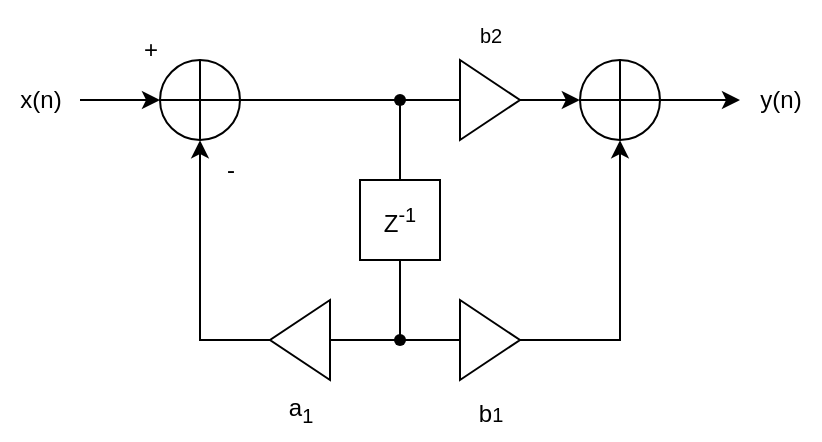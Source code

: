 <mxfile version="23.1.1" type="device">
  <diagram name="Page-1" id="n22aLvU1MC5eFE__yWjY">
    <mxGraphModel dx="512" dy="332" grid="1" gridSize="10" guides="1" tooltips="1" connect="1" arrows="1" fold="1" page="1" pageScale="1" pageWidth="827" pageHeight="1169" math="0" shadow="0">
      <root>
        <mxCell id="0" />
        <mxCell id="1" parent="0" />
        <mxCell id="nM12FVSYjnpfMN4F3j4S-1" value="x(n)" style="text;html=1;align=center;verticalAlign=middle;resizable=0;points=[];autosize=1;strokeColor=none;fillColor=none;" vertex="1" parent="1">
          <mxGeometry x="120" y="185" width="40" height="30" as="geometry" />
        </mxCell>
        <mxCell id="nM12FVSYjnpfMN4F3j4S-2" value="" style="endArrow=classic;html=1;rounded=0;" edge="1" parent="1">
          <mxGeometry width="50" height="50" relative="1" as="geometry">
            <mxPoint x="160" y="200" as="sourcePoint" />
            <mxPoint x="200" y="200" as="targetPoint" />
          </mxGeometry>
        </mxCell>
        <mxCell id="nM12FVSYjnpfMN4F3j4S-3" value="" style="verticalLabelPosition=bottom;verticalAlign=top;html=1;shape=mxgraph.flowchart.or;rotation=-135;" vertex="1" parent="1">
          <mxGeometry x="200" y="180" width="40" height="40" as="geometry" />
        </mxCell>
        <mxCell id="nM12FVSYjnpfMN4F3j4S-5" value="" style="endArrow=classic;html=1;rounded=0;entryX=0.145;entryY=0.145;entryDx=0;entryDy=0;entryPerimeter=0;" edge="1" parent="1" target="nM12FVSYjnpfMN4F3j4S-3">
          <mxGeometry width="50" height="50" relative="1" as="geometry">
            <mxPoint x="280" y="320" as="sourcePoint" />
            <mxPoint x="440" y="240" as="targetPoint" />
            <Array as="points">
              <mxPoint x="220" y="320" />
            </Array>
          </mxGeometry>
        </mxCell>
        <mxCell id="nM12FVSYjnpfMN4F3j4S-6" value="" style="triangle;whiteSpace=wrap;html=1;rotation=-180;" vertex="1" parent="1">
          <mxGeometry x="255" y="300" width="30" height="40" as="geometry" />
        </mxCell>
        <mxCell id="nM12FVSYjnpfMN4F3j4S-7" value="a&lt;sub&gt;1&lt;/sub&gt;" style="text;html=1;align=center;verticalAlign=middle;resizable=0;points=[];autosize=1;strokeColor=none;fillColor=none;" vertex="1" parent="1">
          <mxGeometry x="250" y="340" width="40" height="30" as="geometry" />
        </mxCell>
        <mxCell id="nM12FVSYjnpfMN4F3j4S-8" value="Z&lt;sup&gt;-1&lt;/sup&gt;" style="whiteSpace=wrap;html=1;aspect=fixed;" vertex="1" parent="1">
          <mxGeometry x="300" y="240" width="40" height="40" as="geometry" />
        </mxCell>
        <mxCell id="nM12FVSYjnpfMN4F3j4S-9" value="" style="triangle;whiteSpace=wrap;html=1;rotation=0;" vertex="1" parent="1">
          <mxGeometry x="350" y="180" width="30" height="40" as="geometry" />
        </mxCell>
        <mxCell id="nM12FVSYjnpfMN4F3j4S-10" value="" style="verticalLabelPosition=bottom;verticalAlign=top;html=1;shape=mxgraph.flowchart.or;rotation=-135;" vertex="1" parent="1">
          <mxGeometry x="410" y="180" width="40" height="40" as="geometry" />
        </mxCell>
        <mxCell id="nM12FVSYjnpfMN4F3j4S-11" value="" style="endArrow=classic;html=1;rounded=0;exitX=1;exitY=0.5;exitDx=0;exitDy=0;entryX=0.855;entryY=0.145;entryDx=0;entryDy=0;entryPerimeter=0;" edge="1" parent="1" source="nM12FVSYjnpfMN4F3j4S-9" target="nM12FVSYjnpfMN4F3j4S-10">
          <mxGeometry width="50" height="50" relative="1" as="geometry">
            <mxPoint x="290" y="290" as="sourcePoint" />
            <mxPoint x="340" y="240" as="targetPoint" />
          </mxGeometry>
        </mxCell>
        <mxCell id="nM12FVSYjnpfMN4F3j4S-12" value="" style="endArrow=classic;html=1;rounded=0;exitX=0.145;exitY=0.855;exitDx=0;exitDy=0;exitPerimeter=0;" edge="1" parent="1" source="nM12FVSYjnpfMN4F3j4S-10">
          <mxGeometry width="50" height="50" relative="1" as="geometry">
            <mxPoint x="280" y="290" as="sourcePoint" />
            <mxPoint x="490" y="200" as="targetPoint" />
          </mxGeometry>
        </mxCell>
        <mxCell id="nM12FVSYjnpfMN4F3j4S-13" value="y(n)" style="text;html=1;align=center;verticalAlign=middle;resizable=0;points=[];autosize=1;strokeColor=none;fillColor=none;" vertex="1" parent="1">
          <mxGeometry x="490" y="185" width="40" height="30" as="geometry" />
        </mxCell>
        <mxCell id="nM12FVSYjnpfMN4F3j4S-14" value="" style="endArrow=none;html=1;rounded=0;exitDx=0;exitDy=0;exitPerimeter=0;entryX=0;entryY=0.5;entryDx=0;entryDy=0;" edge="1" parent="1" source="nM12FVSYjnpfMN4F3j4S-20" target="nM12FVSYjnpfMN4F3j4S-9">
          <mxGeometry width="50" height="50" relative="1" as="geometry">
            <mxPoint x="340" y="290" as="sourcePoint" />
            <mxPoint x="390" y="240" as="targetPoint" />
          </mxGeometry>
        </mxCell>
        <mxCell id="nM12FVSYjnpfMN4F3j4S-15" value="" style="triangle;whiteSpace=wrap;html=1;rotation=0;" vertex="1" parent="1">
          <mxGeometry x="350" y="300" width="30" height="40" as="geometry" />
        </mxCell>
        <mxCell id="nM12FVSYjnpfMN4F3j4S-16" value="" style="endArrow=none;html=1;rounded=0;exitDx=0;exitDy=0;entryX=0;entryY=0.5;entryDx=0;entryDy=0;" edge="1" parent="1" source="nM12FVSYjnpfMN4F3j4S-17" target="nM12FVSYjnpfMN4F3j4S-15">
          <mxGeometry width="50" height="50" relative="1" as="geometry">
            <mxPoint x="270" y="280" as="sourcePoint" />
            <mxPoint x="320" y="230" as="targetPoint" />
          </mxGeometry>
        </mxCell>
        <mxCell id="nM12FVSYjnpfMN4F3j4S-19" value="" style="endArrow=none;html=1;rounded=0;exitX=0;exitY=0.5;exitDx=0;exitDy=0;entryDx=0;entryDy=0;" edge="1" parent="1" source="nM12FVSYjnpfMN4F3j4S-6" target="nM12FVSYjnpfMN4F3j4S-17">
          <mxGeometry width="50" height="50" relative="1" as="geometry">
            <mxPoint x="285" y="320" as="sourcePoint" />
            <mxPoint x="425" y="320" as="targetPoint" />
          </mxGeometry>
        </mxCell>
        <mxCell id="nM12FVSYjnpfMN4F3j4S-17" value="" style="shape=waypoint;sketch=0;size=6;pointerEvents=1;points=[];fillColor=default;resizable=0;rotatable=0;perimeter=centerPerimeter;snapToPoint=1;" vertex="1" parent="1">
          <mxGeometry x="310" y="310" width="20" height="20" as="geometry" />
        </mxCell>
        <mxCell id="nM12FVSYjnpfMN4F3j4S-21" value="" style="endArrow=none;html=1;rounded=0;exitX=0.145;exitY=0.855;exitDx=0;exitDy=0;exitPerimeter=0;entryDx=0;entryDy=0;" edge="1" parent="1" source="nM12FVSYjnpfMN4F3j4S-3" target="nM12FVSYjnpfMN4F3j4S-20">
          <mxGeometry width="50" height="50" relative="1" as="geometry">
            <mxPoint x="240" y="200" as="sourcePoint" />
            <mxPoint x="450" y="200" as="targetPoint" />
          </mxGeometry>
        </mxCell>
        <mxCell id="nM12FVSYjnpfMN4F3j4S-20" value="" style="shape=waypoint;sketch=0;size=6;pointerEvents=1;points=[];fillColor=default;resizable=0;rotatable=0;perimeter=centerPerimeter;snapToPoint=1;" vertex="1" parent="1">
          <mxGeometry x="310" y="190" width="20" height="20" as="geometry" />
        </mxCell>
        <mxCell id="nM12FVSYjnpfMN4F3j4S-22" value="" style="endArrow=none;html=1;rounded=0;exitX=0.5;exitY=1;exitDx=0;exitDy=0;" edge="1" parent="1" source="nM12FVSYjnpfMN4F3j4S-8" target="nM12FVSYjnpfMN4F3j4S-17">
          <mxGeometry width="50" height="50" relative="1" as="geometry">
            <mxPoint x="270" y="280" as="sourcePoint" />
            <mxPoint x="320" y="230" as="targetPoint" />
          </mxGeometry>
        </mxCell>
        <mxCell id="nM12FVSYjnpfMN4F3j4S-23" value="" style="endArrow=none;html=1;rounded=0;exitX=0.5;exitY=0;exitDx=0;exitDy=0;" edge="1" parent="1" source="nM12FVSYjnpfMN4F3j4S-8" target="nM12FVSYjnpfMN4F3j4S-20">
          <mxGeometry width="50" height="50" relative="1" as="geometry">
            <mxPoint x="270" y="280" as="sourcePoint" />
            <mxPoint x="320" y="230" as="targetPoint" />
          </mxGeometry>
        </mxCell>
        <mxCell id="nM12FVSYjnpfMN4F3j4S-24" value="" style="endArrow=classic;html=1;rounded=0;exitX=1;exitY=0.5;exitDx=0;exitDy=0;entryX=0.145;entryY=0.145;entryDx=0;entryDy=0;entryPerimeter=0;" edge="1" parent="1" source="nM12FVSYjnpfMN4F3j4S-15" target="nM12FVSYjnpfMN4F3j4S-10">
          <mxGeometry width="50" height="50" relative="1" as="geometry">
            <mxPoint x="440" y="280" as="sourcePoint" />
            <mxPoint x="490" y="230" as="targetPoint" />
            <Array as="points">
              <mxPoint x="430" y="320" />
            </Array>
          </mxGeometry>
        </mxCell>
        <mxCell id="nM12FVSYjnpfMN4F3j4S-25" value="&lt;sub&gt;&lt;span style=&quot;font-size: 12px;&quot;&gt;b&lt;/span&gt;1&lt;/sub&gt;" style="text;html=1;align=center;verticalAlign=middle;resizable=0;points=[];autosize=1;strokeColor=none;fillColor=none;" vertex="1" parent="1">
          <mxGeometry x="345" y="340" width="40" height="30" as="geometry" />
        </mxCell>
        <mxCell id="nM12FVSYjnpfMN4F3j4S-26" value="&lt;span style=&quot;font-size: 12px;&quot;&gt;&lt;sub&gt;b2&lt;/sub&gt;&lt;/span&gt;" style="text;html=1;align=center;verticalAlign=middle;resizable=0;points=[];autosize=1;strokeColor=none;fillColor=none;" vertex="1" parent="1">
          <mxGeometry x="350" y="150" width="30" height="30" as="geometry" />
        </mxCell>
        <mxCell id="nM12FVSYjnpfMN4F3j4S-27" value="+" style="text;html=1;align=center;verticalAlign=middle;resizable=0;points=[];autosize=1;strokeColor=none;fillColor=none;" vertex="1" parent="1">
          <mxGeometry x="180" y="160" width="30" height="30" as="geometry" />
        </mxCell>
        <mxCell id="nM12FVSYjnpfMN4F3j4S-28" value="-" style="text;html=1;align=center;verticalAlign=middle;resizable=0;points=[];autosize=1;strokeColor=none;fillColor=none;" vertex="1" parent="1">
          <mxGeometry x="220" y="220" width="30" height="30" as="geometry" />
        </mxCell>
      </root>
    </mxGraphModel>
  </diagram>
</mxfile>
